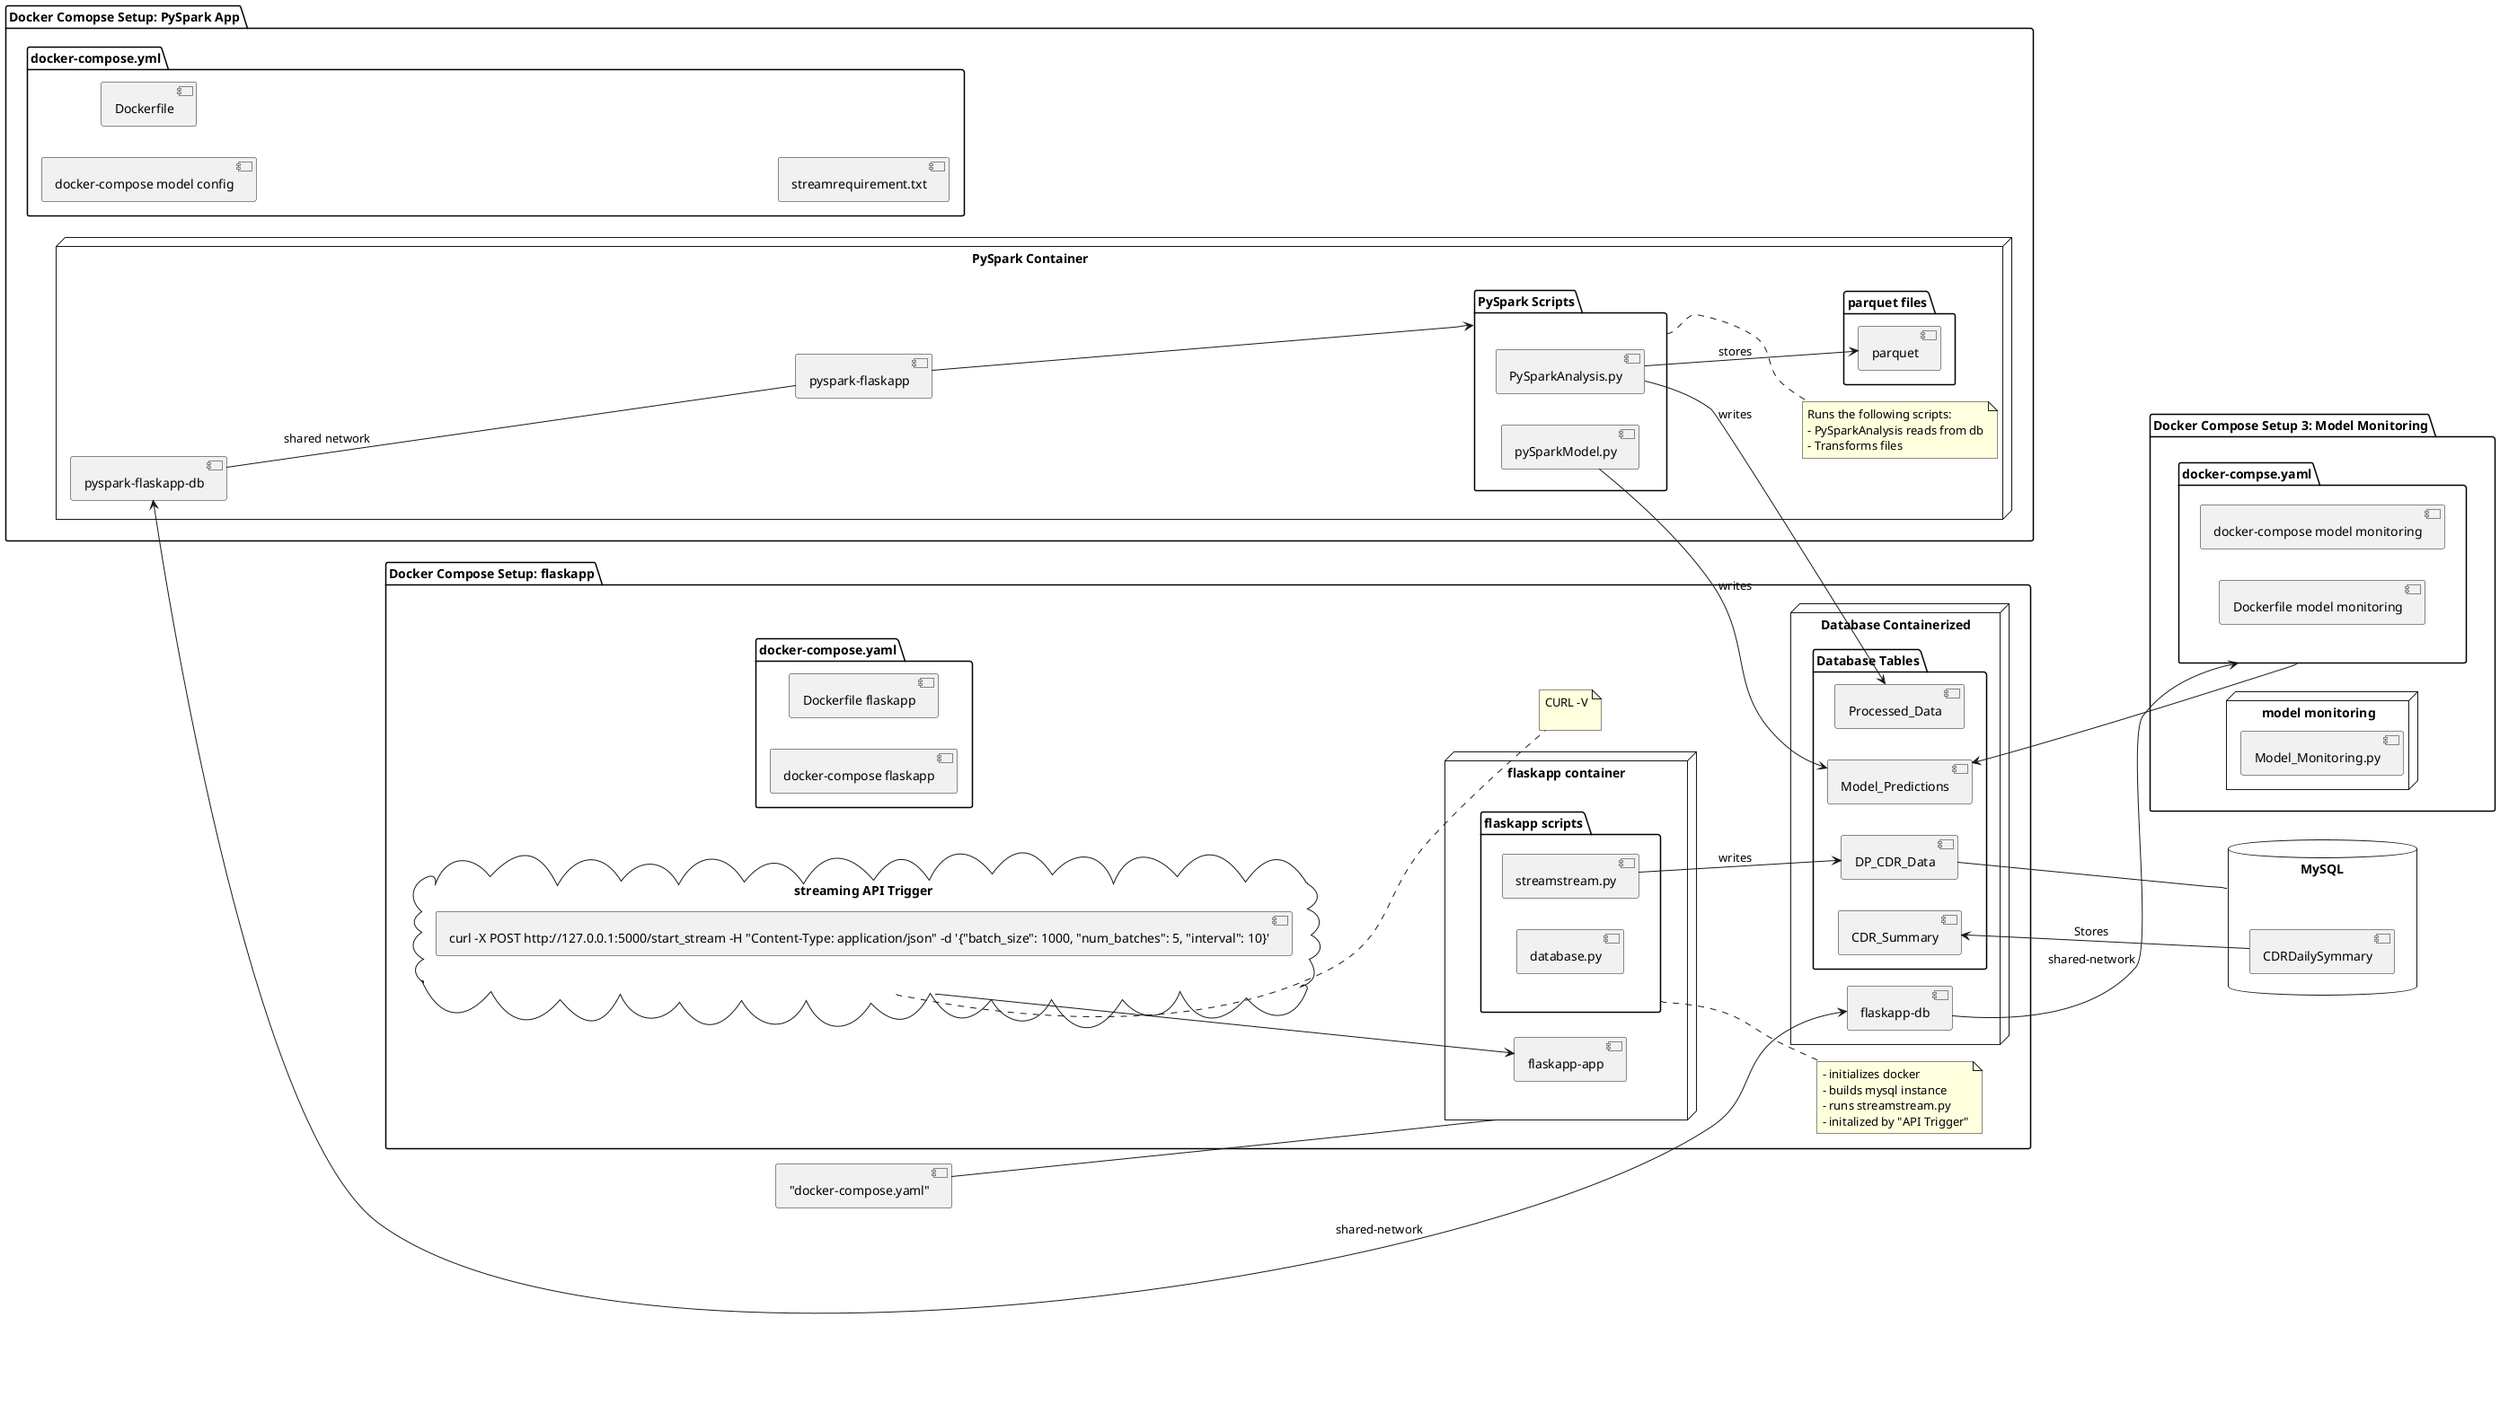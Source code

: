 @startuml
left to right direction

package "Docker Compose Setup: flaskapp" as docker-compose-flask{

    folder "docker-compose.yaml"{
    [Dockerfile flaskapp]
    [docker-compose flaskapp]

    }

    node "flaskapp container" as flaskapp-container{
    [flaskapp-app]
        folder "flaskapp scripts"{
                [streamstream.py]
                [database.py]
            }
    }
     note right of "flaskapp scripts"
        - initializes docker
        - builds mysql instance
        - runs streamstream.py
        - initalized by "API Trigger"
     end note

    node "Database Containerized"{
        [flaskapp-db]

        folder "Database Tables"{
            [DP_CDR_Data]
            [Processed_Data]
            [Model_Predictions]
            [CDR_Summary]
            }
    }

    cloud "streaming API Trigger"{
        [curl -X POST http://127.0.0.1:5000/start_stream -H "Content-Type: application/json" -d '{"batch_size": 1000, "num_batches": 5, "interval": 10}']
     }
        note right of "streaming API Trigger"
        CURL -V

        end note
    }

[streaming API Trigger]-->[flaskapp-app]
[streamstream.py]-->[DP_CDR_Data]: writes
["docker-compose.yaml"]--[flaskapp-container]


package "Docker Comopse Setup: PySpark App"{
    folder "docker-compose.yml"{
        [docker-compose model config]
        [Dockerfile]
        [streamrequirement.txt]

    }

    node "PySpark Container"{
        [pyspark-flaskapp]
        [pyspark-flaskapp-db]
        folder "PySpark Scripts"{
            [PySparkAnalysis.py]
            [pySparkModel.py]
            }
           note right of "PySpark Scripts"
            Runs the following scripts:
            - PySparkAnalysis reads from db
            - Transforms files
           end note

    folder "parquet files"{
        [parquet]
        }
}
}
[flaskapp-db]<--->[pyspark-flaskapp-db]:shared-network
[PySparkAnalysis.py] --> [Processed_Data]: writes
[PySparkAnalysis.py]-->[parquet]: stores
[pyspark-flaskapp] --> [PySpark Scripts]
[pySparkModel.py] --> [Model_Predictions]: writes
[pyspark-flaskapp-db]--[pyspark-flaskapp]: shared network


package "Docker Compose Setup 3: Model Monitoring"{
    folder "docker-compse.yaml" as model_monitoring{
     [docker-compose model monitoring]
     [Dockerfile model monitoring]
     }

    node "model monitoring"{
        [Model_Monitoring.py]
        }
    }
database "MySQL\n" as mysql{
    [CDRDailySymmary]
}
}

[CDRDailySymmary]-->[CDR_Summary]: Stores
[DP_CDR_Data]--[mysql]
[flaskapp-db]-->[model_monitoring]: shared-network
[model_monitoring]-->[Model_Predictions]


@enduml
